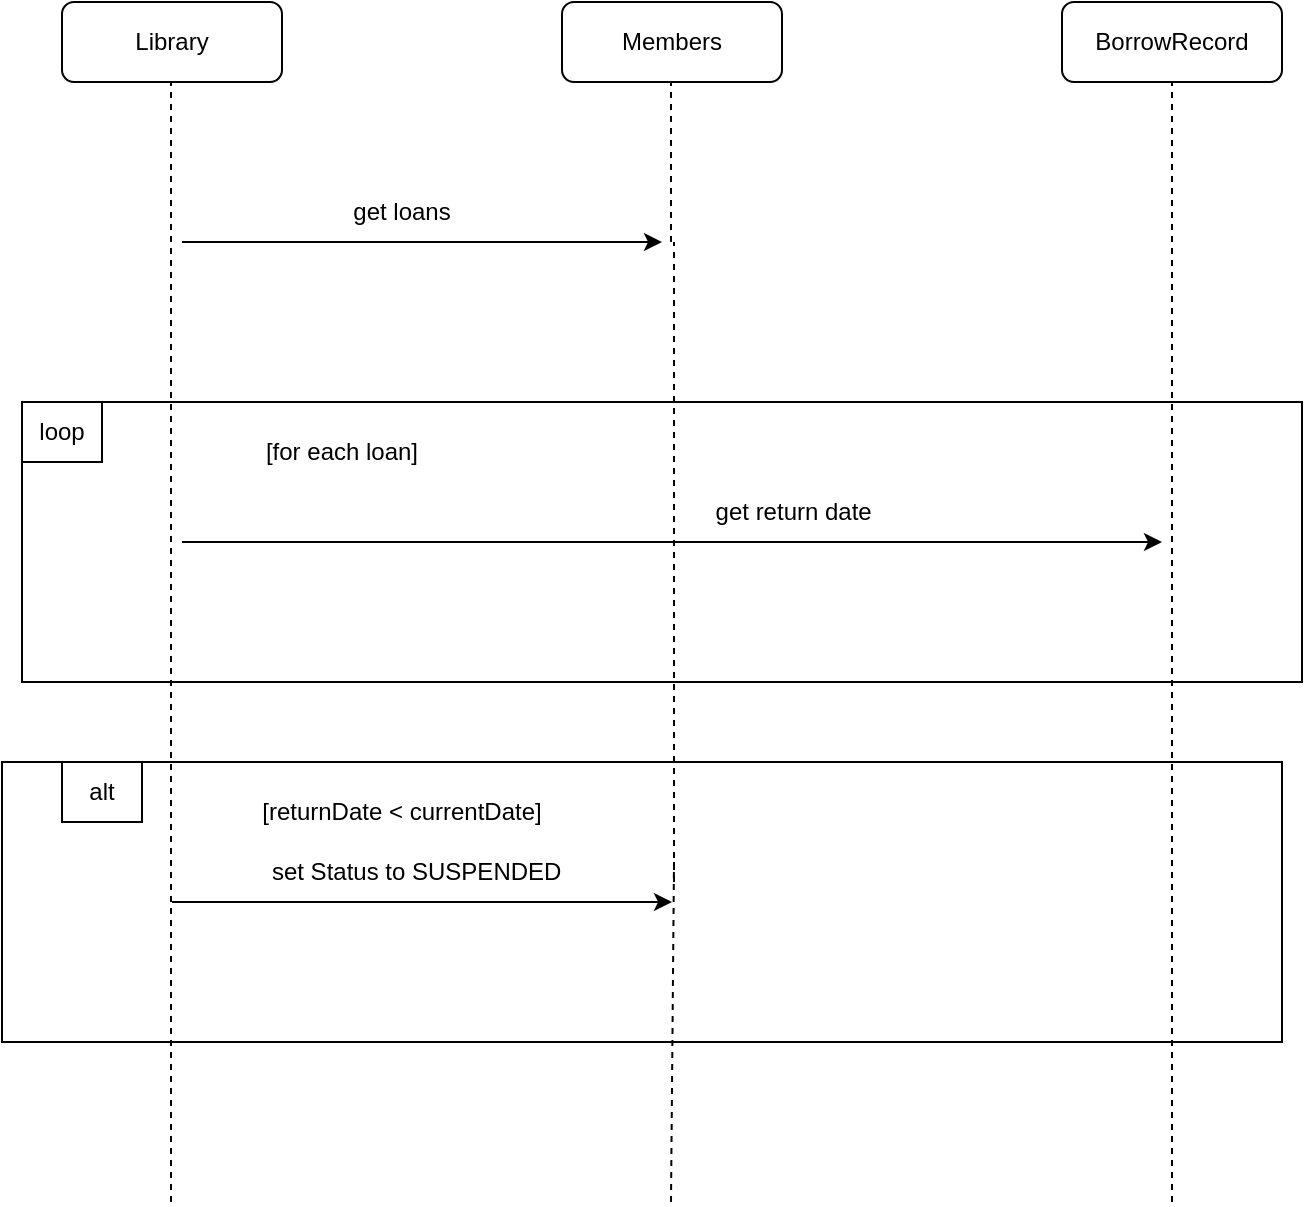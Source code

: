 <mxfile version="28.2.5">
  <diagram name="Page-1" id="TP4Ojft4C2SIrDxIk_FD">
    <mxGraphModel dx="951" dy="570" grid="1" gridSize="10" guides="1" tooltips="1" connect="1" arrows="1" fold="1" page="1" pageScale="1" pageWidth="850" pageHeight="1100" math="0" shadow="0">
      <root>
        <mxCell id="0" />
        <mxCell id="1" parent="0" />
        <mxCell id="8A__e9RGYzX74SdxAO57-1" value="Library" style="rounded=1;whiteSpace=wrap;html=1;" parent="1" vertex="1">
          <mxGeometry x="120" y="370" width="110" height="40" as="geometry" />
        </mxCell>
        <mxCell id="8A__e9RGYzX74SdxAO57-2" value="Members" style="rounded=1;whiteSpace=wrap;html=1;" parent="1" vertex="1">
          <mxGeometry x="370" y="370" width="110" height="40" as="geometry" />
        </mxCell>
        <mxCell id="8A__e9RGYzX74SdxAO57-3" value="BorrowRecord" style="rounded=1;whiteSpace=wrap;html=1;" parent="1" vertex="1">
          <mxGeometry x="620" y="370" width="110" height="40" as="geometry" />
        </mxCell>
        <mxCell id="8A__e9RGYzX74SdxAO57-4" value="" style="endArrow=none;dashed=1;html=1;rounded=0;entryX=0.5;entryY=1;entryDx=0;entryDy=0;" parent="1" target="8A__e9RGYzX74SdxAO57-3" edge="1">
          <mxGeometry width="50" height="50" relative="1" as="geometry">
            <mxPoint x="675" y="970" as="sourcePoint" />
            <mxPoint x="560" y="600" as="targetPoint" />
          </mxGeometry>
        </mxCell>
        <mxCell id="8A__e9RGYzX74SdxAO57-5" value="" style="endArrow=none;dashed=1;html=1;rounded=0;entryX=0.5;entryY=1;entryDx=0;entryDy=0;" parent="1" edge="1">
          <mxGeometry width="50" height="50" relative="1" as="geometry">
            <mxPoint x="424.5" y="490" as="sourcePoint" />
            <mxPoint x="424.5" y="410" as="targetPoint" />
          </mxGeometry>
        </mxCell>
        <mxCell id="8A__e9RGYzX74SdxAO57-6" value="" style="endArrow=none;dashed=1;html=1;rounded=0;entryX=0.5;entryY=1;entryDx=0;entryDy=0;" parent="1" edge="1">
          <mxGeometry width="50" height="50" relative="1" as="geometry">
            <mxPoint x="174.5" y="970" as="sourcePoint" />
            <mxPoint x="174.5" y="410" as="targetPoint" />
          </mxGeometry>
        </mxCell>
        <mxCell id="8A__e9RGYzX74SdxAO57-7" value="" style="endArrow=classic;html=1;rounded=0;" parent="1" edge="1">
          <mxGeometry width="50" height="50" relative="1" as="geometry">
            <mxPoint x="180" y="490" as="sourcePoint" />
            <mxPoint x="420" y="490" as="targetPoint" />
          </mxGeometry>
        </mxCell>
        <mxCell id="8A__e9RGYzX74SdxAO57-8" value="get loans" style="text;html=1;align=center;verticalAlign=middle;whiteSpace=wrap;rounded=0;" parent="1" vertex="1">
          <mxGeometry x="260" y="460" width="60" height="30" as="geometry" />
        </mxCell>
        <mxCell id="8A__e9RGYzX74SdxAO57-10" value="" style="endArrow=none;dashed=1;html=1;rounded=0;" parent="1" edge="1">
          <mxGeometry width="50" height="50" relative="1" as="geometry">
            <mxPoint x="426" y="810" as="sourcePoint" />
            <mxPoint x="426" y="490" as="targetPoint" />
          </mxGeometry>
        </mxCell>
        <mxCell id="8A__e9RGYzX74SdxAO57-13" value="[for each loan]" style="text;html=1;align=center;verticalAlign=middle;whiteSpace=wrap;rounded=0;" parent="1" vertex="1">
          <mxGeometry x="220" y="580" width="80" height="30" as="geometry" />
        </mxCell>
        <mxCell id="8A__e9RGYzX74SdxAO57-14" value="" style="endArrow=classic;html=1;rounded=0;" parent="1" edge="1">
          <mxGeometry width="50" height="50" relative="1" as="geometry">
            <mxPoint x="180" y="640" as="sourcePoint" />
            <mxPoint x="670" y="640" as="targetPoint" />
          </mxGeometry>
        </mxCell>
        <mxCell id="8A__e9RGYzX74SdxAO57-15" value="get return date&amp;nbsp;" style="text;html=1;align=center;verticalAlign=middle;whiteSpace=wrap;rounded=0;" parent="1" vertex="1">
          <mxGeometry x="440" y="610" width="94.5" height="30" as="geometry" />
        </mxCell>
        <mxCell id="8A__e9RGYzX74SdxAO57-18" value="[returnDate &amp;lt; currentDate]" style="text;html=1;align=center;verticalAlign=middle;whiteSpace=wrap;rounded=0;" parent="1" vertex="1">
          <mxGeometry x="210" y="760" width="160" height="30" as="geometry" />
        </mxCell>
        <mxCell id="8A__e9RGYzX74SdxAO57-19" value="" style="endArrow=classic;html=1;rounded=0;" parent="1" edge="1">
          <mxGeometry width="50" height="50" relative="1" as="geometry">
            <mxPoint x="175" y="820" as="sourcePoint" />
            <mxPoint x="425" y="820" as="targetPoint" />
          </mxGeometry>
        </mxCell>
        <mxCell id="8A__e9RGYzX74SdxAO57-20" value="set Status to SUSPENDED&amp;nbsp;" style="text;html=1;align=center;verticalAlign=middle;whiteSpace=wrap;rounded=0;" parent="1" vertex="1">
          <mxGeometry x="201.87" y="790" width="193.63" height="30" as="geometry" />
        </mxCell>
        <mxCell id="8A__e9RGYzX74SdxAO57-22" value="" style="endArrow=none;dashed=1;html=1;rounded=0;" parent="1" edge="1">
          <mxGeometry width="50" height="50" relative="1" as="geometry">
            <mxPoint x="424.5" y="970" as="sourcePoint" />
            <mxPoint x="426" y="800" as="targetPoint" />
          </mxGeometry>
        </mxCell>
        <mxCell id="8A__e9RGYzX74SdxAO57-23" value="" style="rounded=0;whiteSpace=wrap;html=1;fillColor=none;" parent="1" vertex="1">
          <mxGeometry x="100" y="570" width="640" height="140" as="geometry" />
        </mxCell>
        <mxCell id="8A__e9RGYzX74SdxAO57-24" value="loop" style="rounded=0;whiteSpace=wrap;html=1;" parent="1" vertex="1">
          <mxGeometry x="100" y="570" width="40" height="30" as="geometry" />
        </mxCell>
        <mxCell id="8A__e9RGYzX74SdxAO57-25" value="" style="rounded=0;whiteSpace=wrap;html=1;fillColor=none;" parent="1" vertex="1">
          <mxGeometry x="90" y="750" width="640" height="140" as="geometry" />
        </mxCell>
        <mxCell id="8A__e9RGYzX74SdxAO57-26" value="alt" style="rounded=0;whiteSpace=wrap;html=1;" parent="1" vertex="1">
          <mxGeometry x="120" y="750" width="40" height="30" as="geometry" />
        </mxCell>
      </root>
    </mxGraphModel>
  </diagram>
</mxfile>
